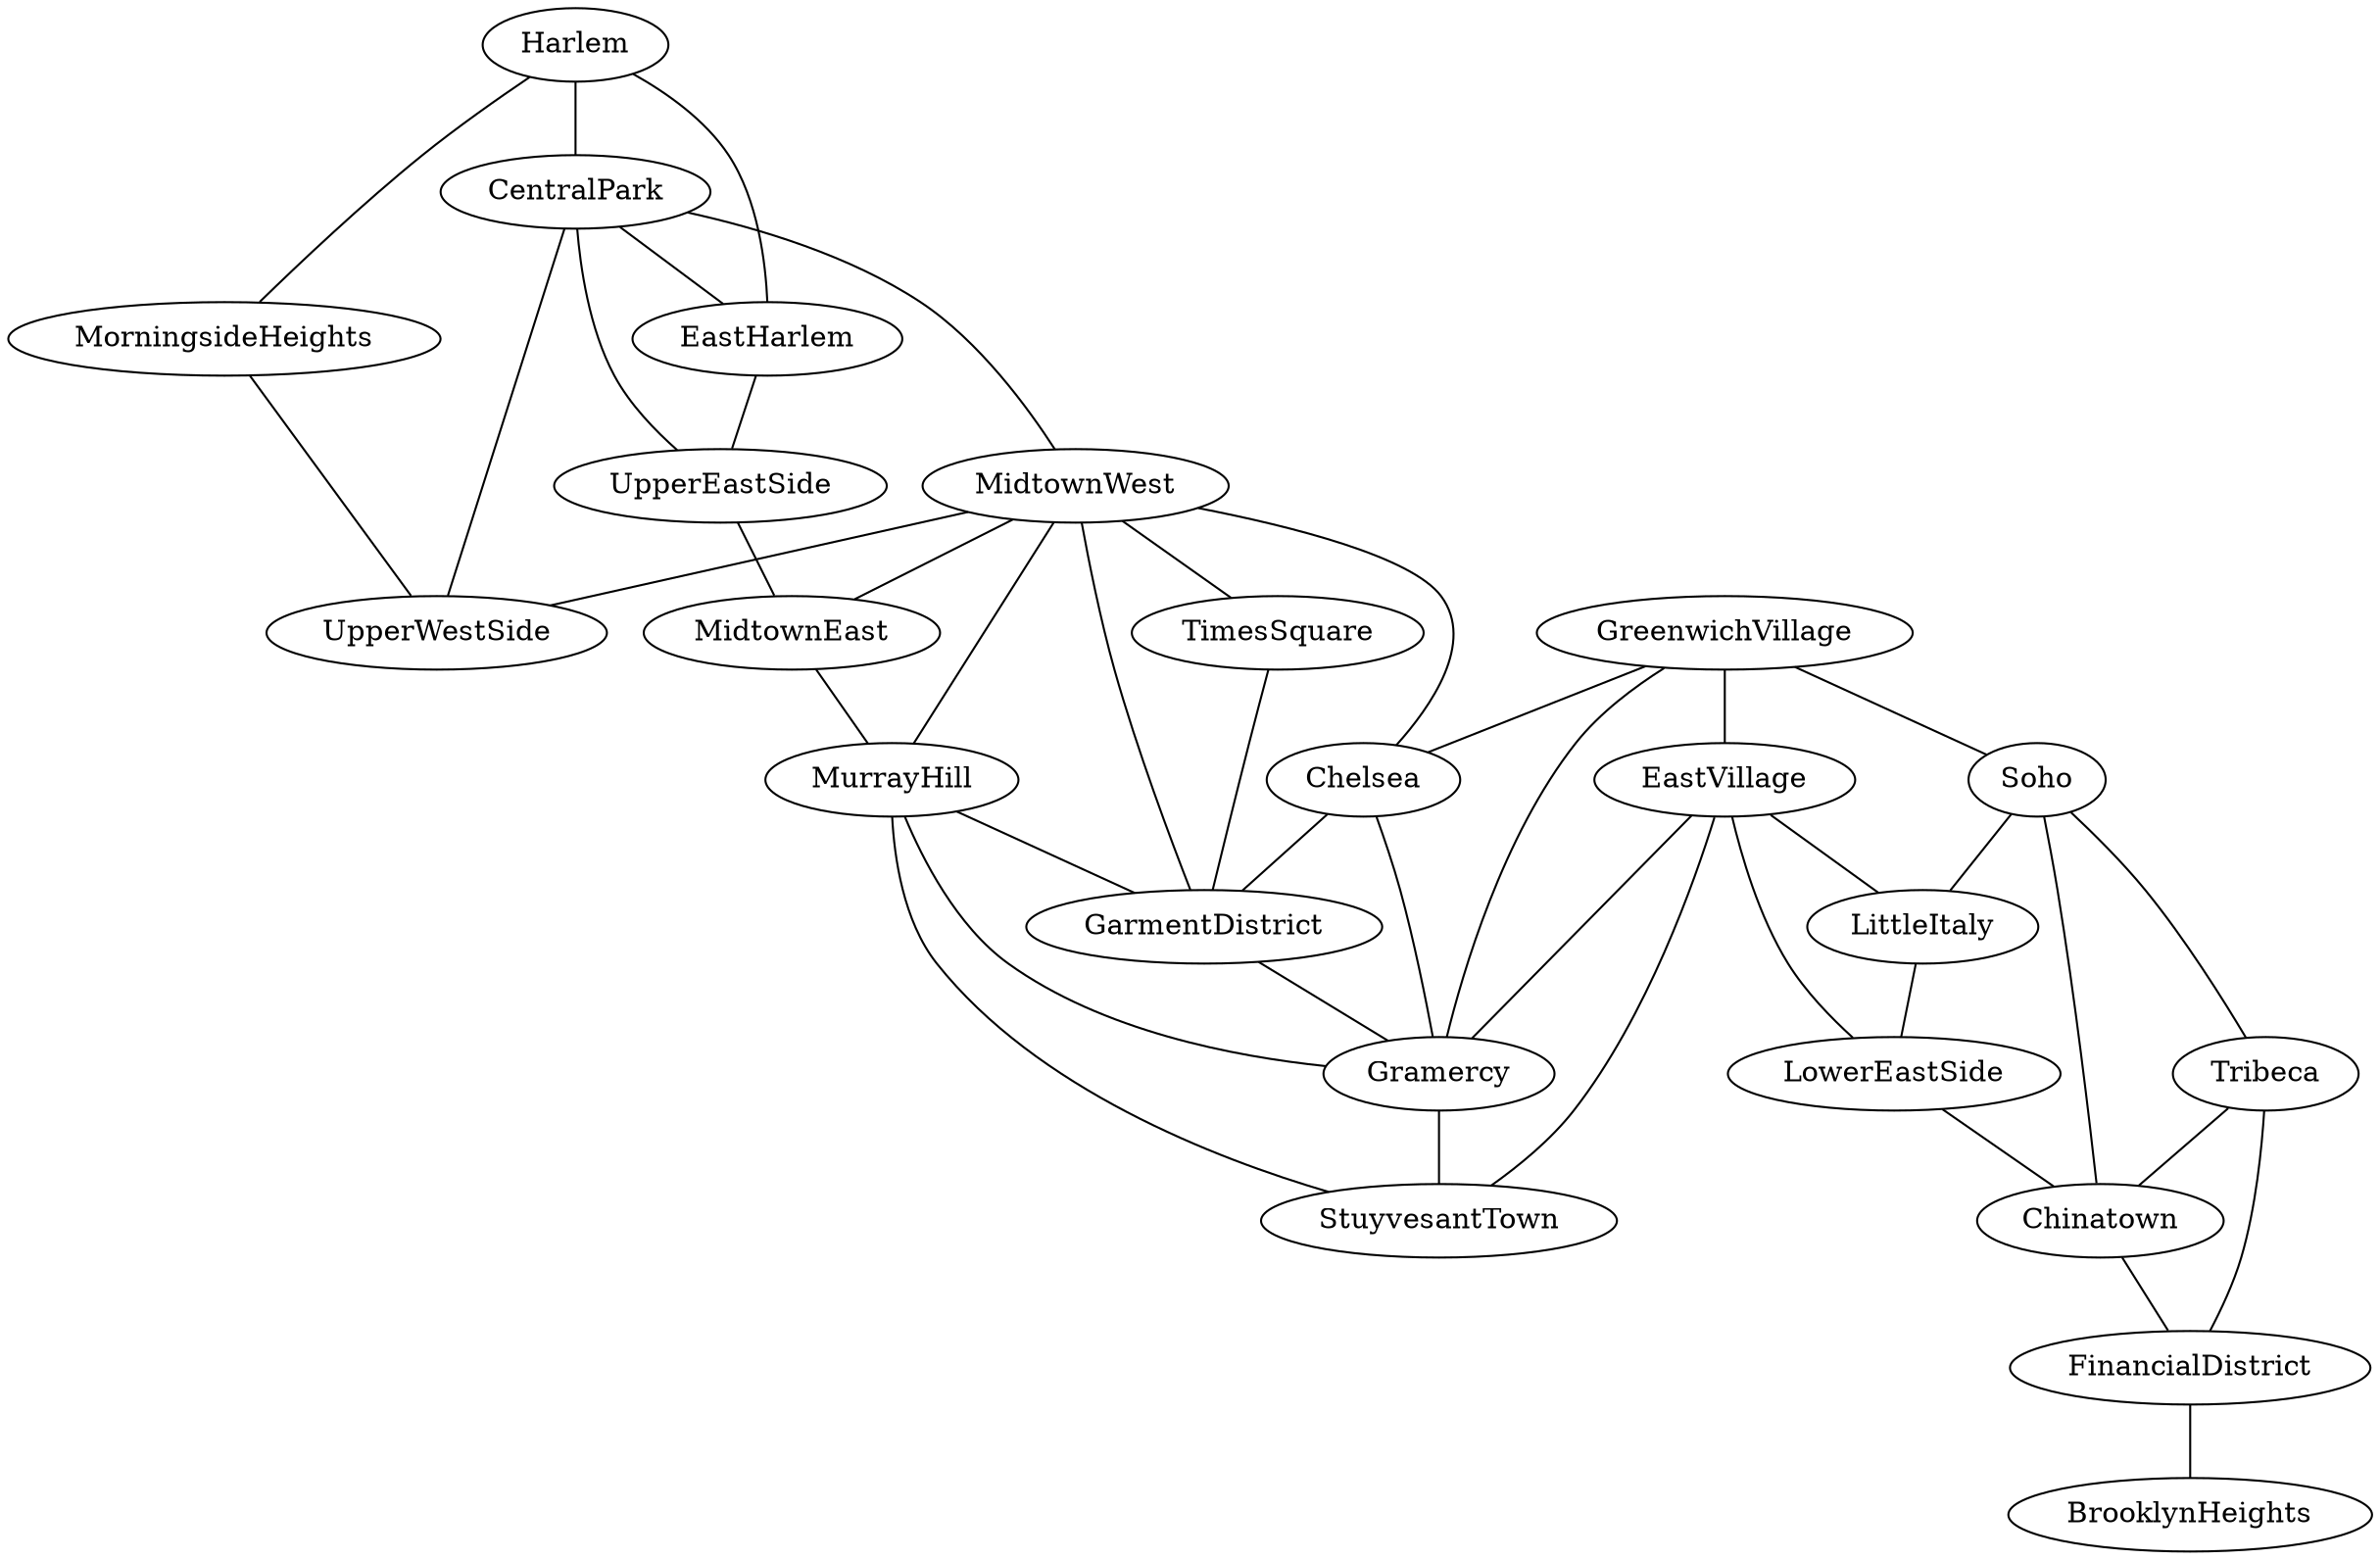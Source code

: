 graph {
Harlem -- MorningsideHeights
Harlem -- EastHarlem
Harlem -- CentralPark
CentralPark -- EastHarlem
EastHarlem -- UpperEastSide
MorningsideHeights -- UpperWestSide
CentralPark -- UpperWestSide
MidtownWest -- UpperWestSide
CentralPark -- UpperEastSide
CentralPark -- MidtownWest
UpperEastSide-- MidtownEast
MidtownWest -- MidtownEast
MidtownWest -- TimesSquare
TimesSquare -- GarmentDistrict
MidtownWest -- GarmentDistrict
MidtownWest -- MurrayHill
MidtownWest -- Chelsea
MidtownEast -- MurrayHill
MurrayHill -- GarmentDistrict
Chelsea -- GarmentDistrict
MurrayHill -- Gramercy
GarmentDistrict -- Gramercy
Chelsea -- Gramercy
MurrayHill -- StuyvesantTown
Gramercy -- StuyvesantTown
GreenwichVillage -- Chelsea
GreenwichVillage -- Gramercy
EastVillage -- Gramercy
EastVillage -- StuyvesantTown
GreenwichVillage -- EastVillage
GreenwichVillage -- Soho
EastVillage -- LittleItaly
EastVillage -- LowerEastSide
Soho -- LittleItaly
LittleItaly -- LowerEastSide
Soho -- Tribeca
Soho -- Chinatown
LowerEastSide -- Chinatown
Tribeca -- Chinatown
Tribeca -- FinancialDistrict
Chinatown -- FinancialDistrict
FinancialDistrict -- BrooklynHeights
}
